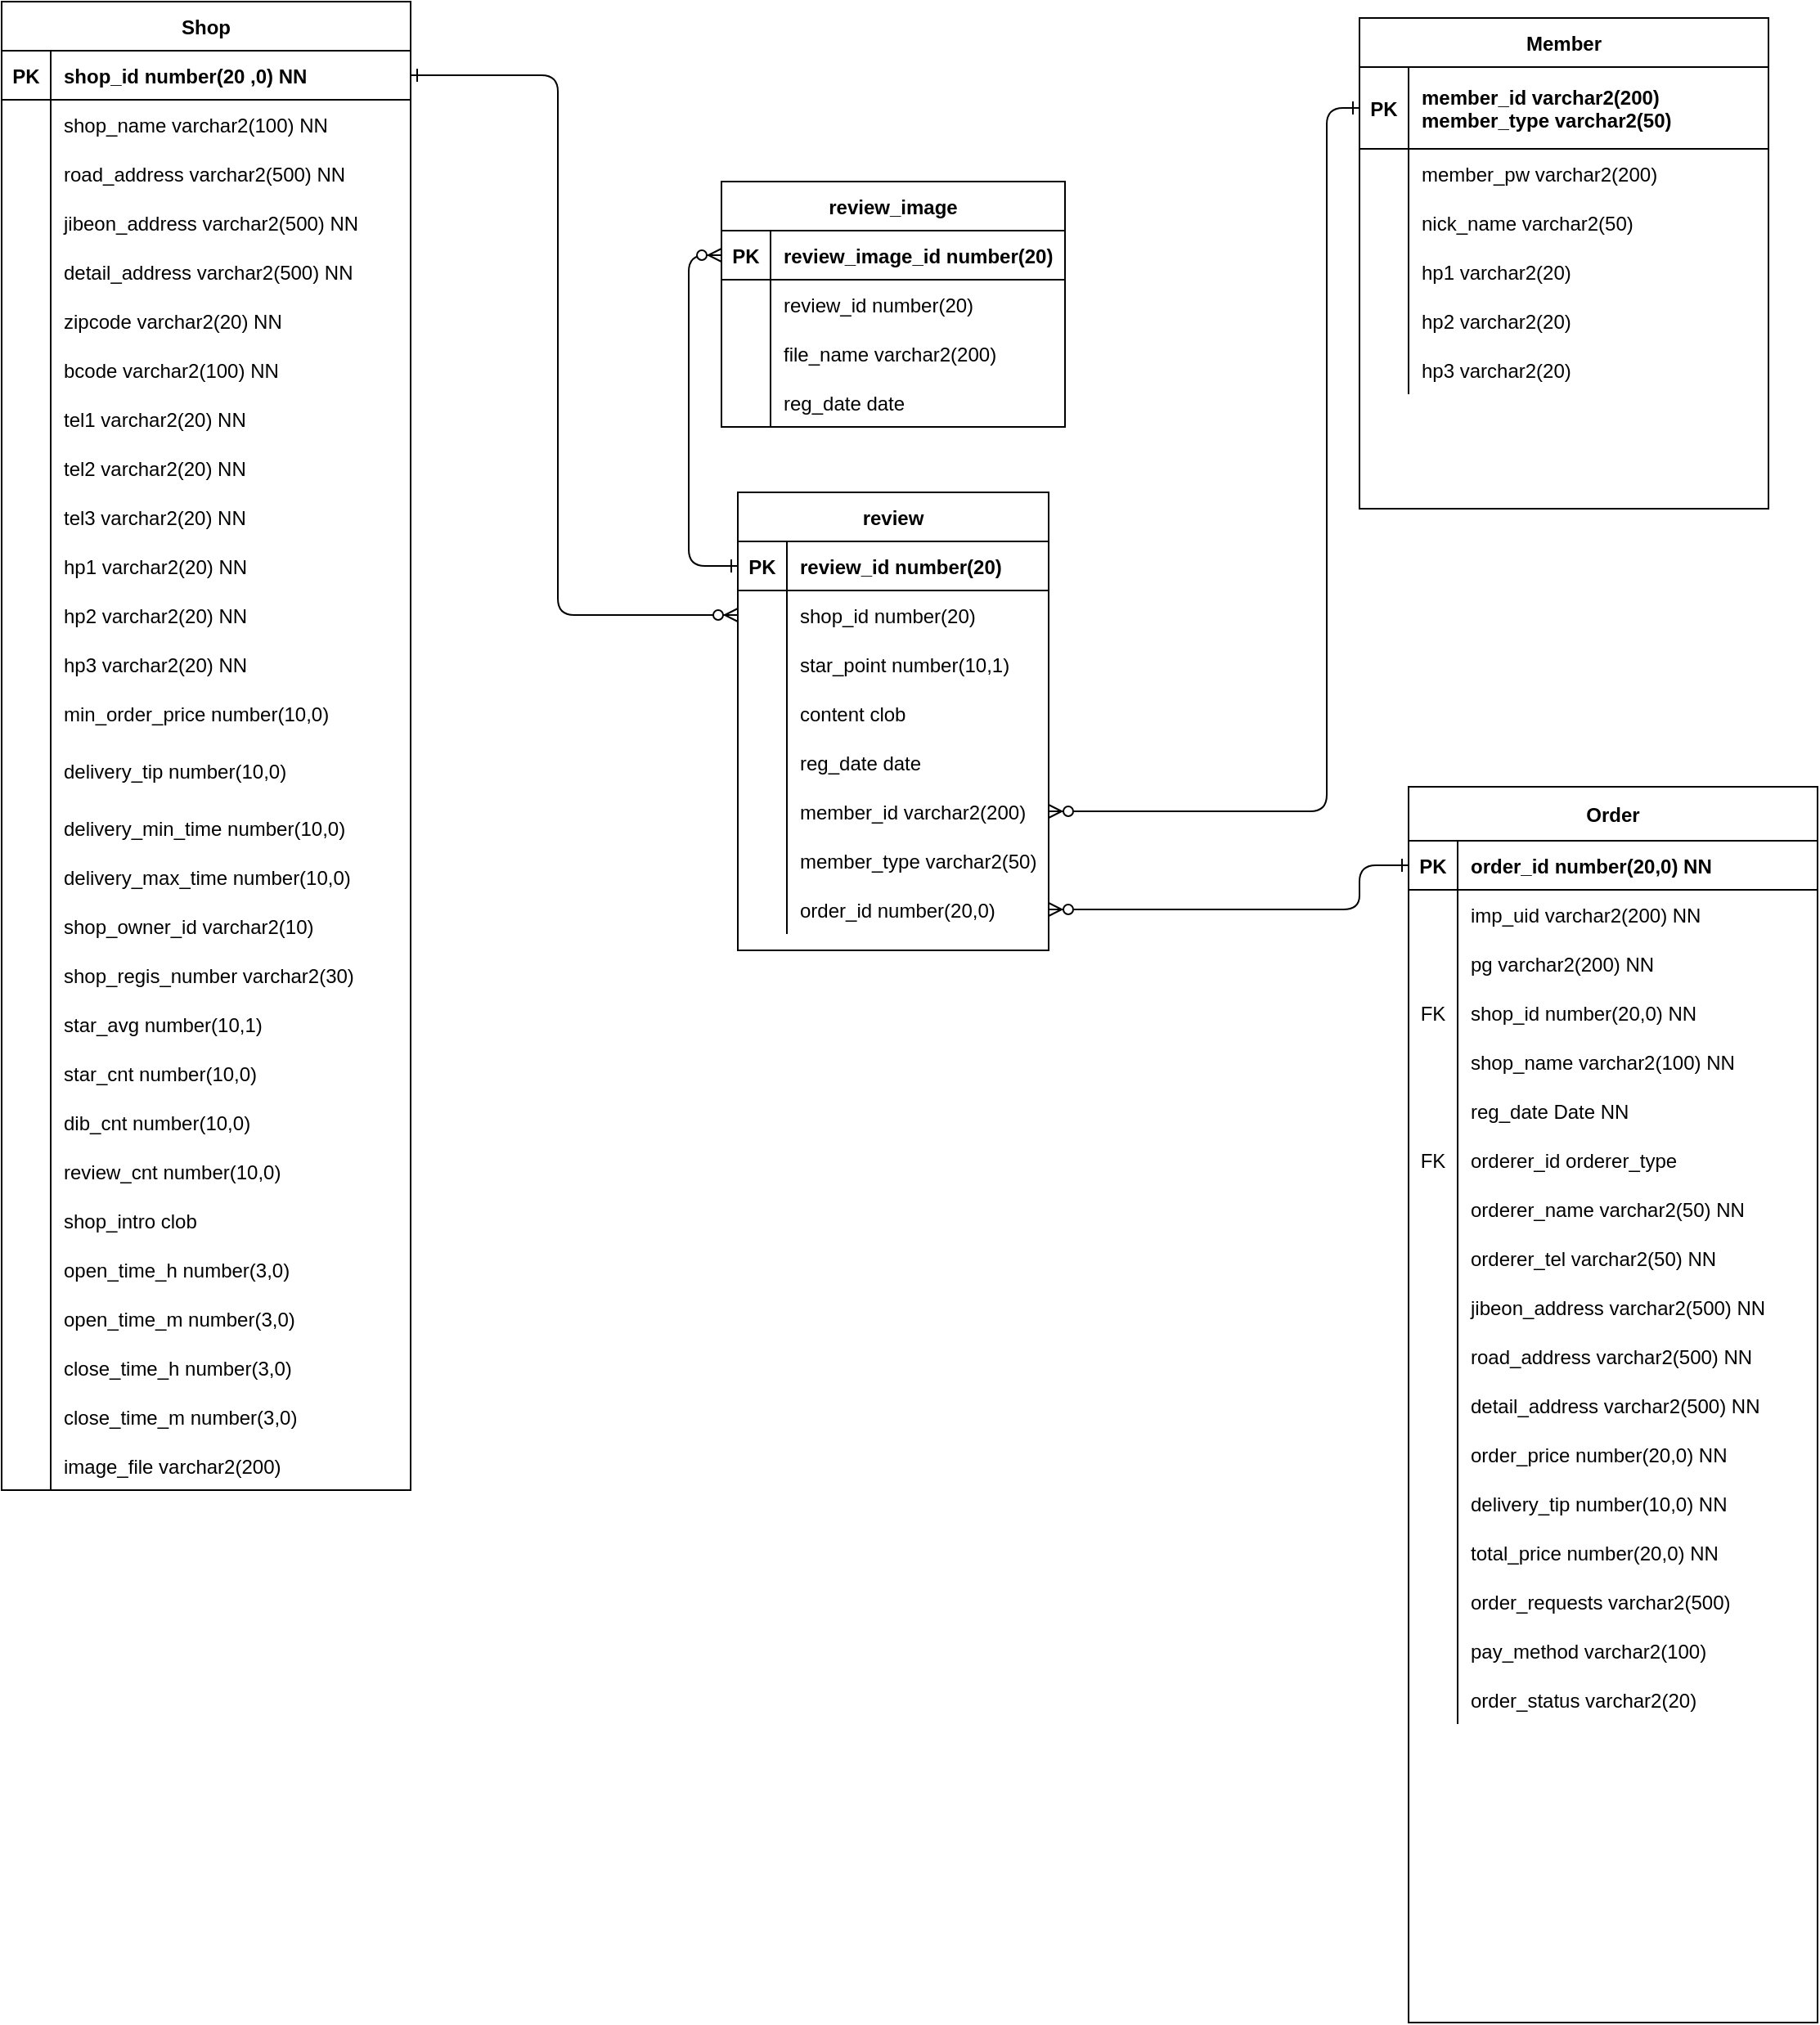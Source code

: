 <mxfile version="14.2.7" type="device"><diagram name="Page-1" id="c4acf3e9-155e-7222-9cf6-157b1a14988f"><mxGraphModel dx="2333" dy="821" grid="1" gridSize="10" guides="1" tooltips="1" connect="1" arrows="1" fold="1" page="1" pageScale="1" pageWidth="850" pageHeight="1100" background="#ffffff" math="0" shadow="0"><root><mxCell id="0"/><mxCell id="1" parent="0"/><mxCell id="r4U__NCTWisNCbW0sd7S-1" value="review" style="shape=table;startSize=30;container=1;collapsible=1;childLayout=tableLayout;fixedRows=1;rowLines=0;fontStyle=1;align=center;resizeLast=1;strokeColor=#000000;" vertex="1" parent="1"><mxGeometry x="80" y="350" width="190" height="280" as="geometry"/></mxCell><mxCell id="r4U__NCTWisNCbW0sd7S-2" value="" style="shape=partialRectangle;collapsible=0;dropTarget=0;pointerEvents=0;fillColor=none;top=0;left=0;bottom=1;right=0;points=[[0,0.5],[1,0.5]];portConstraint=eastwest;" vertex="1" parent="r4U__NCTWisNCbW0sd7S-1"><mxGeometry y="30" width="190" height="30" as="geometry"/></mxCell><mxCell id="r4U__NCTWisNCbW0sd7S-3" value="PK" style="shape=partialRectangle;connectable=0;fillColor=none;top=0;left=0;bottom=0;right=0;fontStyle=1;overflow=hidden;" vertex="1" parent="r4U__NCTWisNCbW0sd7S-2"><mxGeometry width="30" height="30" as="geometry"/></mxCell><mxCell id="r4U__NCTWisNCbW0sd7S-4" value="review_id number(20)" style="shape=partialRectangle;connectable=0;fillColor=none;top=0;left=0;bottom=0;right=0;align=left;spacingLeft=6;fontStyle=1;overflow=hidden;" vertex="1" parent="r4U__NCTWisNCbW0sd7S-2"><mxGeometry x="30" width="160" height="30" as="geometry"/></mxCell><mxCell id="r4U__NCTWisNCbW0sd7S-5" value="" style="shape=partialRectangle;collapsible=0;dropTarget=0;pointerEvents=0;fillColor=none;top=0;left=0;bottom=0;right=0;points=[[0,0.5],[1,0.5]];portConstraint=eastwest;" vertex="1" parent="r4U__NCTWisNCbW0sd7S-1"><mxGeometry y="60" width="190" height="30" as="geometry"/></mxCell><mxCell id="r4U__NCTWisNCbW0sd7S-6" value="" style="shape=partialRectangle;connectable=0;fillColor=none;top=0;left=0;bottom=0;right=0;editable=1;overflow=hidden;" vertex="1" parent="r4U__NCTWisNCbW0sd7S-5"><mxGeometry width="30" height="30" as="geometry"/></mxCell><mxCell id="r4U__NCTWisNCbW0sd7S-7" value="shop_id number(20)" style="shape=partialRectangle;connectable=0;fillColor=none;top=0;left=0;bottom=0;right=0;align=left;spacingLeft=6;overflow=hidden;" vertex="1" parent="r4U__NCTWisNCbW0sd7S-5"><mxGeometry x="30" width="160" height="30" as="geometry"/></mxCell><mxCell id="r4U__NCTWisNCbW0sd7S-8" value="" style="shape=partialRectangle;collapsible=0;dropTarget=0;pointerEvents=0;fillColor=none;top=0;left=0;bottom=0;right=0;points=[[0,0.5],[1,0.5]];portConstraint=eastwest;" vertex="1" parent="r4U__NCTWisNCbW0sd7S-1"><mxGeometry y="90" width="190" height="30" as="geometry"/></mxCell><mxCell id="r4U__NCTWisNCbW0sd7S-9" value="" style="shape=partialRectangle;connectable=0;fillColor=none;top=0;left=0;bottom=0;right=0;editable=1;overflow=hidden;" vertex="1" parent="r4U__NCTWisNCbW0sd7S-8"><mxGeometry width="30" height="30" as="geometry"/></mxCell><mxCell id="r4U__NCTWisNCbW0sd7S-10" value="star_point number(10,1)" style="shape=partialRectangle;connectable=0;fillColor=none;top=0;left=0;bottom=0;right=0;align=left;spacingLeft=6;overflow=hidden;" vertex="1" parent="r4U__NCTWisNCbW0sd7S-8"><mxGeometry x="30" width="160" height="30" as="geometry"/></mxCell><mxCell id="r4U__NCTWisNCbW0sd7S-11" value="" style="shape=partialRectangle;collapsible=0;dropTarget=0;pointerEvents=0;fillColor=none;top=0;left=0;bottom=0;right=0;points=[[0,0.5],[1,0.5]];portConstraint=eastwest;" vertex="1" parent="r4U__NCTWisNCbW0sd7S-1"><mxGeometry y="120" width="190" height="30" as="geometry"/></mxCell><mxCell id="r4U__NCTWisNCbW0sd7S-12" value="" style="shape=partialRectangle;connectable=0;fillColor=none;top=0;left=0;bottom=0;right=0;editable=1;overflow=hidden;" vertex="1" parent="r4U__NCTWisNCbW0sd7S-11"><mxGeometry width="30" height="30" as="geometry"/></mxCell><mxCell id="r4U__NCTWisNCbW0sd7S-13" value="content clob" style="shape=partialRectangle;connectable=0;fillColor=none;top=0;left=0;bottom=0;right=0;align=left;spacingLeft=6;overflow=hidden;" vertex="1" parent="r4U__NCTWisNCbW0sd7S-11"><mxGeometry x="30" width="160" height="30" as="geometry"/></mxCell><mxCell id="r4U__NCTWisNCbW0sd7S-14" value="" style="shape=partialRectangle;collapsible=0;dropTarget=0;pointerEvents=0;fillColor=none;top=0;left=0;bottom=0;right=0;points=[[0,0.5],[1,0.5]];portConstraint=eastwest;" vertex="1" parent="r4U__NCTWisNCbW0sd7S-1"><mxGeometry y="150" width="190" height="30" as="geometry"/></mxCell><mxCell id="r4U__NCTWisNCbW0sd7S-15" value="" style="shape=partialRectangle;connectable=0;fillColor=none;top=0;left=0;bottom=0;right=0;editable=1;overflow=hidden;" vertex="1" parent="r4U__NCTWisNCbW0sd7S-14"><mxGeometry width="30" height="30" as="geometry"/></mxCell><mxCell id="r4U__NCTWisNCbW0sd7S-16" value="reg_date date" style="shape=partialRectangle;connectable=0;fillColor=none;top=0;left=0;bottom=0;right=0;align=left;spacingLeft=6;overflow=hidden;" vertex="1" parent="r4U__NCTWisNCbW0sd7S-14"><mxGeometry x="30" width="160" height="30" as="geometry"/></mxCell><mxCell id="r4U__NCTWisNCbW0sd7S-17" value="" style="shape=partialRectangle;collapsible=0;dropTarget=0;pointerEvents=0;fillColor=none;top=0;left=0;bottom=0;right=0;points=[[0,0.5],[1,0.5]];portConstraint=eastwest;" vertex="1" parent="r4U__NCTWisNCbW0sd7S-1"><mxGeometry y="180" width="190" height="30" as="geometry"/></mxCell><mxCell id="r4U__NCTWisNCbW0sd7S-18" value="" style="shape=partialRectangle;connectable=0;fillColor=none;top=0;left=0;bottom=0;right=0;editable=1;overflow=hidden;" vertex="1" parent="r4U__NCTWisNCbW0sd7S-17"><mxGeometry width="30" height="30" as="geometry"/></mxCell><mxCell id="r4U__NCTWisNCbW0sd7S-19" value="member_id varchar2(200)" style="shape=partialRectangle;connectable=0;fillColor=none;top=0;left=0;bottom=0;right=0;align=left;spacingLeft=6;overflow=hidden;" vertex="1" parent="r4U__NCTWisNCbW0sd7S-17"><mxGeometry x="30" width="160" height="30" as="geometry"/></mxCell><mxCell id="r4U__NCTWisNCbW0sd7S-20" value="" style="shape=partialRectangle;collapsible=0;dropTarget=0;pointerEvents=0;fillColor=none;top=0;left=0;bottom=0;right=0;points=[[0,0.5],[1,0.5]];portConstraint=eastwest;" vertex="1" parent="r4U__NCTWisNCbW0sd7S-1"><mxGeometry y="210" width="190" height="30" as="geometry"/></mxCell><mxCell id="r4U__NCTWisNCbW0sd7S-21" value="" style="shape=partialRectangle;connectable=0;fillColor=none;top=0;left=0;bottom=0;right=0;editable=1;overflow=hidden;" vertex="1" parent="r4U__NCTWisNCbW0sd7S-20"><mxGeometry width="30" height="30" as="geometry"/></mxCell><mxCell id="r4U__NCTWisNCbW0sd7S-22" value="member_type varchar2(50)" style="shape=partialRectangle;connectable=0;fillColor=none;top=0;left=0;bottom=0;right=0;align=left;spacingLeft=6;overflow=hidden;" vertex="1" parent="r4U__NCTWisNCbW0sd7S-20"><mxGeometry x="30" width="160" height="30" as="geometry"/></mxCell><mxCell id="r4U__NCTWisNCbW0sd7S-179" value="" style="shape=partialRectangle;collapsible=0;dropTarget=0;pointerEvents=0;fillColor=none;top=0;left=0;bottom=0;right=0;points=[[0,0.5],[1,0.5]];portConstraint=eastwest;" vertex="1" parent="r4U__NCTWisNCbW0sd7S-1"><mxGeometry y="240" width="190" height="30" as="geometry"/></mxCell><mxCell id="r4U__NCTWisNCbW0sd7S-180" value="" style="shape=partialRectangle;connectable=0;fillColor=none;top=0;left=0;bottom=0;right=0;editable=1;overflow=hidden;" vertex="1" parent="r4U__NCTWisNCbW0sd7S-179"><mxGeometry width="30" height="30" as="geometry"/></mxCell><mxCell id="r4U__NCTWisNCbW0sd7S-181" value="order_id number(20,0)" style="shape=partialRectangle;connectable=0;fillColor=none;top=0;left=0;bottom=0;right=0;align=left;spacingLeft=6;overflow=hidden;" vertex="1" parent="r4U__NCTWisNCbW0sd7S-179"><mxGeometry x="30" width="160" height="30" as="geometry"/></mxCell><mxCell id="r4U__NCTWisNCbW0sd7S-23" value="review_image" style="shape=table;startSize=30;container=1;collapsible=1;childLayout=tableLayout;fixedRows=1;rowLines=0;fontStyle=1;align=center;resizeLast=1;strokeColor=#000000;" vertex="1" parent="1"><mxGeometry x="70" y="160" width="210" height="150" as="geometry"/></mxCell><mxCell id="r4U__NCTWisNCbW0sd7S-24" value="" style="shape=partialRectangle;collapsible=0;dropTarget=0;pointerEvents=0;fillColor=none;top=0;left=0;bottom=1;right=0;points=[[0,0.5],[1,0.5]];portConstraint=eastwest;" vertex="1" parent="r4U__NCTWisNCbW0sd7S-23"><mxGeometry y="30" width="210" height="30" as="geometry"/></mxCell><mxCell id="r4U__NCTWisNCbW0sd7S-25" value="PK" style="shape=partialRectangle;connectable=0;fillColor=none;top=0;left=0;bottom=0;right=0;fontStyle=1;overflow=hidden;" vertex="1" parent="r4U__NCTWisNCbW0sd7S-24"><mxGeometry width="30" height="30" as="geometry"/></mxCell><mxCell id="r4U__NCTWisNCbW0sd7S-26" value="review_image_id number(20)" style="shape=partialRectangle;connectable=0;fillColor=none;top=0;left=0;bottom=0;right=0;align=left;spacingLeft=6;fontStyle=1;overflow=hidden;" vertex="1" parent="r4U__NCTWisNCbW0sd7S-24"><mxGeometry x="30" width="180" height="30" as="geometry"/></mxCell><mxCell id="r4U__NCTWisNCbW0sd7S-27" value="" style="shape=partialRectangle;collapsible=0;dropTarget=0;pointerEvents=0;fillColor=none;top=0;left=0;bottom=0;right=0;points=[[0,0.5],[1,0.5]];portConstraint=eastwest;" vertex="1" parent="r4U__NCTWisNCbW0sd7S-23"><mxGeometry y="60" width="210" height="30" as="geometry"/></mxCell><mxCell id="r4U__NCTWisNCbW0sd7S-28" value="" style="shape=partialRectangle;connectable=0;fillColor=none;top=0;left=0;bottom=0;right=0;editable=1;overflow=hidden;" vertex="1" parent="r4U__NCTWisNCbW0sd7S-27"><mxGeometry width="30" height="30" as="geometry"/></mxCell><mxCell id="r4U__NCTWisNCbW0sd7S-29" value="review_id number(20)" style="shape=partialRectangle;connectable=0;fillColor=none;top=0;left=0;bottom=0;right=0;align=left;spacingLeft=6;overflow=hidden;" vertex="1" parent="r4U__NCTWisNCbW0sd7S-27"><mxGeometry x="30" width="180" height="30" as="geometry"/></mxCell><mxCell id="r4U__NCTWisNCbW0sd7S-30" value="" style="shape=partialRectangle;collapsible=0;dropTarget=0;pointerEvents=0;fillColor=none;top=0;left=0;bottom=0;right=0;points=[[0,0.5],[1,0.5]];portConstraint=eastwest;" vertex="1" parent="r4U__NCTWisNCbW0sd7S-23"><mxGeometry y="90" width="210" height="30" as="geometry"/></mxCell><mxCell id="r4U__NCTWisNCbW0sd7S-31" value="" style="shape=partialRectangle;connectable=0;fillColor=none;top=0;left=0;bottom=0;right=0;editable=1;overflow=hidden;" vertex="1" parent="r4U__NCTWisNCbW0sd7S-30"><mxGeometry width="30" height="30" as="geometry"/></mxCell><mxCell id="r4U__NCTWisNCbW0sd7S-32" value="file_name varchar2(200)" style="shape=partialRectangle;connectable=0;fillColor=none;top=0;left=0;bottom=0;right=0;align=left;spacingLeft=6;overflow=hidden;" vertex="1" parent="r4U__NCTWisNCbW0sd7S-30"><mxGeometry x="30" width="180" height="30" as="geometry"/></mxCell><mxCell id="r4U__NCTWisNCbW0sd7S-33" value="" style="shape=partialRectangle;collapsible=0;dropTarget=0;pointerEvents=0;fillColor=none;top=0;left=0;bottom=0;right=0;points=[[0,0.5],[1,0.5]];portConstraint=eastwest;" vertex="1" parent="r4U__NCTWisNCbW0sd7S-23"><mxGeometry y="120" width="210" height="30" as="geometry"/></mxCell><mxCell id="r4U__NCTWisNCbW0sd7S-34" value="" style="shape=partialRectangle;connectable=0;fillColor=none;top=0;left=0;bottom=0;right=0;editable=1;overflow=hidden;" vertex="1" parent="r4U__NCTWisNCbW0sd7S-33"><mxGeometry width="30" height="30" as="geometry"/></mxCell><mxCell id="r4U__NCTWisNCbW0sd7S-35" value="reg_date date" style="shape=partialRectangle;connectable=0;fillColor=none;top=0;left=0;bottom=0;right=0;align=left;spacingLeft=6;overflow=hidden;" vertex="1" parent="r4U__NCTWisNCbW0sd7S-33"><mxGeometry x="30" width="180" height="30" as="geometry"/></mxCell><mxCell id="r4U__NCTWisNCbW0sd7S-36" value="Shop" style="shape=table;startSize=30;container=1;collapsible=1;childLayout=tableLayout;fixedRows=1;rowLines=0;fontStyle=1;align=center;resizeLast=1;" vertex="1" parent="1"><mxGeometry x="-370" y="50" width="250" height="910" as="geometry"/></mxCell><mxCell id="r4U__NCTWisNCbW0sd7S-37" value="" style="shape=partialRectangle;collapsible=0;dropTarget=0;pointerEvents=0;fillColor=none;points=[[0,0.5],[1,0.5]];portConstraint=eastwest;top=0;left=0;right=0;bottom=1;" vertex="1" parent="r4U__NCTWisNCbW0sd7S-36"><mxGeometry y="30" width="250" height="30" as="geometry"/></mxCell><mxCell id="r4U__NCTWisNCbW0sd7S-38" value="PK" style="shape=partialRectangle;overflow=hidden;connectable=0;fillColor=none;top=0;left=0;bottom=0;right=0;fontStyle=1;" vertex="1" parent="r4U__NCTWisNCbW0sd7S-37"><mxGeometry width="30" height="30" as="geometry"/></mxCell><mxCell id="r4U__NCTWisNCbW0sd7S-39" value="shop_id number(20 ,0) NN" style="shape=partialRectangle;overflow=hidden;connectable=0;fillColor=none;top=0;left=0;bottom=0;right=0;align=left;spacingLeft=6;fontStyle=1;" vertex="1" parent="r4U__NCTWisNCbW0sd7S-37"><mxGeometry x="30" width="220" height="30" as="geometry"/></mxCell><mxCell id="r4U__NCTWisNCbW0sd7S-40" value="" style="shape=partialRectangle;collapsible=0;dropTarget=0;pointerEvents=0;fillColor=none;points=[[0,0.5],[1,0.5]];portConstraint=eastwest;top=0;left=0;right=0;bottom=0;" vertex="1" parent="r4U__NCTWisNCbW0sd7S-36"><mxGeometry y="60" width="250" height="30" as="geometry"/></mxCell><mxCell id="r4U__NCTWisNCbW0sd7S-41" value="" style="shape=partialRectangle;overflow=hidden;connectable=0;fillColor=none;top=0;left=0;bottom=0;right=0;" vertex="1" parent="r4U__NCTWisNCbW0sd7S-40"><mxGeometry width="30" height="30" as="geometry"/></mxCell><mxCell id="r4U__NCTWisNCbW0sd7S-42" value="shop_name varchar2(100) NN" style="shape=partialRectangle;overflow=hidden;connectable=0;fillColor=none;top=0;left=0;bottom=0;right=0;align=left;spacingLeft=6;" vertex="1" parent="r4U__NCTWisNCbW0sd7S-40"><mxGeometry x="30" width="220" height="30" as="geometry"/></mxCell><mxCell id="r4U__NCTWisNCbW0sd7S-43" value="" style="shape=partialRectangle;collapsible=0;dropTarget=0;pointerEvents=0;fillColor=none;points=[[0,0.5],[1,0.5]];portConstraint=eastwest;top=0;left=0;right=0;bottom=0;" vertex="1" parent="r4U__NCTWisNCbW0sd7S-36"><mxGeometry y="90" width="250" height="30" as="geometry"/></mxCell><mxCell id="r4U__NCTWisNCbW0sd7S-44" value="" style="shape=partialRectangle;overflow=hidden;connectable=0;fillColor=none;top=0;left=0;bottom=0;right=0;" vertex="1" parent="r4U__NCTWisNCbW0sd7S-43"><mxGeometry width="30" height="30" as="geometry"/></mxCell><mxCell id="r4U__NCTWisNCbW0sd7S-45" value="road_address varchar2(500) NN" style="shape=partialRectangle;overflow=hidden;connectable=0;fillColor=none;top=0;left=0;bottom=0;right=0;align=left;spacingLeft=6;" vertex="1" parent="r4U__NCTWisNCbW0sd7S-43"><mxGeometry x="30" width="220" height="30" as="geometry"/></mxCell><mxCell id="r4U__NCTWisNCbW0sd7S-46" value="" style="shape=partialRectangle;collapsible=0;dropTarget=0;pointerEvents=0;fillColor=none;points=[[0,0.5],[1,0.5]];portConstraint=eastwest;top=0;left=0;right=0;bottom=0;" vertex="1" parent="r4U__NCTWisNCbW0sd7S-36"><mxGeometry y="120" width="250" height="30" as="geometry"/></mxCell><mxCell id="r4U__NCTWisNCbW0sd7S-47" value="" style="shape=partialRectangle;overflow=hidden;connectable=0;fillColor=none;top=0;left=0;bottom=0;right=0;" vertex="1" parent="r4U__NCTWisNCbW0sd7S-46"><mxGeometry width="30" height="30" as="geometry"/></mxCell><mxCell id="r4U__NCTWisNCbW0sd7S-48" value="jibeon_address varchar2(500) NN" style="shape=partialRectangle;overflow=hidden;connectable=0;fillColor=none;top=0;left=0;bottom=0;right=0;align=left;spacingLeft=6;" vertex="1" parent="r4U__NCTWisNCbW0sd7S-46"><mxGeometry x="30" width="220" height="30" as="geometry"/></mxCell><mxCell id="r4U__NCTWisNCbW0sd7S-49" value="" style="shape=partialRectangle;collapsible=0;dropTarget=0;pointerEvents=0;fillColor=none;points=[[0,0.5],[1,0.5]];portConstraint=eastwest;top=0;left=0;right=0;bottom=0;" vertex="1" parent="r4U__NCTWisNCbW0sd7S-36"><mxGeometry y="150" width="250" height="30" as="geometry"/></mxCell><mxCell id="r4U__NCTWisNCbW0sd7S-50" value="" style="shape=partialRectangle;overflow=hidden;connectable=0;fillColor=none;top=0;left=0;bottom=0;right=0;" vertex="1" parent="r4U__NCTWisNCbW0sd7S-49"><mxGeometry width="30" height="30" as="geometry"/></mxCell><mxCell id="r4U__NCTWisNCbW0sd7S-51" value="detail_address varchar2(500) NN" style="shape=partialRectangle;overflow=hidden;connectable=0;fillColor=none;top=0;left=0;bottom=0;right=0;align=left;spacingLeft=6;" vertex="1" parent="r4U__NCTWisNCbW0sd7S-49"><mxGeometry x="30" width="220" height="30" as="geometry"/></mxCell><mxCell id="r4U__NCTWisNCbW0sd7S-52" value="" style="shape=partialRectangle;collapsible=0;dropTarget=0;pointerEvents=0;fillColor=none;points=[[0,0.5],[1,0.5]];portConstraint=eastwest;top=0;left=0;right=0;bottom=0;" vertex="1" parent="r4U__NCTWisNCbW0sd7S-36"><mxGeometry y="180" width="250" height="30" as="geometry"/></mxCell><mxCell id="r4U__NCTWisNCbW0sd7S-53" value="" style="shape=partialRectangle;overflow=hidden;connectable=0;fillColor=none;top=0;left=0;bottom=0;right=0;" vertex="1" parent="r4U__NCTWisNCbW0sd7S-52"><mxGeometry width="30" height="30" as="geometry"/></mxCell><mxCell id="r4U__NCTWisNCbW0sd7S-54" value="zipcode varchar2(20) NN" style="shape=partialRectangle;overflow=hidden;connectable=0;fillColor=none;top=0;left=0;bottom=0;right=0;align=left;spacingLeft=6;" vertex="1" parent="r4U__NCTWisNCbW0sd7S-52"><mxGeometry x="30" width="220" height="30" as="geometry"/></mxCell><mxCell id="r4U__NCTWisNCbW0sd7S-55" value="" style="shape=partialRectangle;collapsible=0;dropTarget=0;pointerEvents=0;fillColor=none;points=[[0,0.5],[1,0.5]];portConstraint=eastwest;top=0;left=0;right=0;bottom=0;" vertex="1" parent="r4U__NCTWisNCbW0sd7S-36"><mxGeometry y="210" width="250" height="30" as="geometry"/></mxCell><mxCell id="r4U__NCTWisNCbW0sd7S-56" value="" style="shape=partialRectangle;overflow=hidden;connectable=0;fillColor=none;top=0;left=0;bottom=0;right=0;" vertex="1" parent="r4U__NCTWisNCbW0sd7S-55"><mxGeometry width="30" height="30" as="geometry"/></mxCell><mxCell id="r4U__NCTWisNCbW0sd7S-57" value="bcode varchar2(100) NN" style="shape=partialRectangle;overflow=hidden;connectable=0;fillColor=none;top=0;left=0;bottom=0;right=0;align=left;spacingLeft=6;" vertex="1" parent="r4U__NCTWisNCbW0sd7S-55"><mxGeometry x="30" width="220" height="30" as="geometry"/></mxCell><mxCell id="r4U__NCTWisNCbW0sd7S-58" value="" style="shape=partialRectangle;collapsible=0;dropTarget=0;pointerEvents=0;fillColor=none;points=[[0,0.5],[1,0.5]];portConstraint=eastwest;top=0;left=0;right=0;bottom=0;" vertex="1" parent="r4U__NCTWisNCbW0sd7S-36"><mxGeometry y="240" width="250" height="30" as="geometry"/></mxCell><mxCell id="r4U__NCTWisNCbW0sd7S-59" value="" style="shape=partialRectangle;overflow=hidden;connectable=0;fillColor=none;top=0;left=0;bottom=0;right=0;" vertex="1" parent="r4U__NCTWisNCbW0sd7S-58"><mxGeometry width="30" height="30" as="geometry"/></mxCell><mxCell id="r4U__NCTWisNCbW0sd7S-60" value="tel1 varchar2(20) NN" style="shape=partialRectangle;overflow=hidden;connectable=0;fillColor=none;top=0;left=0;bottom=0;right=0;align=left;spacingLeft=6;" vertex="1" parent="r4U__NCTWisNCbW0sd7S-58"><mxGeometry x="30" width="220" height="30" as="geometry"/></mxCell><mxCell id="r4U__NCTWisNCbW0sd7S-61" value="" style="shape=partialRectangle;collapsible=0;dropTarget=0;pointerEvents=0;fillColor=none;points=[[0,0.5],[1,0.5]];portConstraint=eastwest;top=0;left=0;right=0;bottom=0;" vertex="1" parent="r4U__NCTWisNCbW0sd7S-36"><mxGeometry y="270" width="250" height="30" as="geometry"/></mxCell><mxCell id="r4U__NCTWisNCbW0sd7S-62" value="" style="shape=partialRectangle;overflow=hidden;connectable=0;fillColor=none;top=0;left=0;bottom=0;right=0;" vertex="1" parent="r4U__NCTWisNCbW0sd7S-61"><mxGeometry width="30" height="30" as="geometry"/></mxCell><mxCell id="r4U__NCTWisNCbW0sd7S-63" value="tel2 varchar2(20) NN" style="shape=partialRectangle;overflow=hidden;connectable=0;fillColor=none;top=0;left=0;bottom=0;right=0;align=left;spacingLeft=6;" vertex="1" parent="r4U__NCTWisNCbW0sd7S-61"><mxGeometry x="30" width="220" height="30" as="geometry"/></mxCell><mxCell id="r4U__NCTWisNCbW0sd7S-64" value="" style="shape=partialRectangle;collapsible=0;dropTarget=0;pointerEvents=0;fillColor=none;points=[[0,0.5],[1,0.5]];portConstraint=eastwest;top=0;left=0;right=0;bottom=0;" vertex="1" parent="r4U__NCTWisNCbW0sd7S-36"><mxGeometry y="300" width="250" height="30" as="geometry"/></mxCell><mxCell id="r4U__NCTWisNCbW0sd7S-65" value="" style="shape=partialRectangle;overflow=hidden;connectable=0;fillColor=none;top=0;left=0;bottom=0;right=0;" vertex="1" parent="r4U__NCTWisNCbW0sd7S-64"><mxGeometry width="30" height="30" as="geometry"/></mxCell><mxCell id="r4U__NCTWisNCbW0sd7S-66" value="tel3 varchar2(20) NN" style="shape=partialRectangle;overflow=hidden;connectable=0;fillColor=none;top=0;left=0;bottom=0;right=0;align=left;spacingLeft=6;" vertex="1" parent="r4U__NCTWisNCbW0sd7S-64"><mxGeometry x="30" width="220" height="30" as="geometry"/></mxCell><mxCell id="r4U__NCTWisNCbW0sd7S-67" value="" style="shape=partialRectangle;collapsible=0;dropTarget=0;pointerEvents=0;fillColor=none;points=[[0,0.5],[1,0.5]];portConstraint=eastwest;top=0;left=0;right=0;bottom=0;" vertex="1" parent="r4U__NCTWisNCbW0sd7S-36"><mxGeometry y="330" width="250" height="30" as="geometry"/></mxCell><mxCell id="r4U__NCTWisNCbW0sd7S-68" value="" style="shape=partialRectangle;overflow=hidden;connectable=0;fillColor=none;top=0;left=0;bottom=0;right=0;" vertex="1" parent="r4U__NCTWisNCbW0sd7S-67"><mxGeometry width="30" height="30" as="geometry"/></mxCell><mxCell id="r4U__NCTWisNCbW0sd7S-69" value="hp1 varchar2(20) NN" style="shape=partialRectangle;overflow=hidden;connectable=0;fillColor=none;top=0;left=0;bottom=0;right=0;align=left;spacingLeft=6;" vertex="1" parent="r4U__NCTWisNCbW0sd7S-67"><mxGeometry x="30" width="220" height="30" as="geometry"/></mxCell><mxCell id="r4U__NCTWisNCbW0sd7S-70" value="" style="shape=partialRectangle;collapsible=0;dropTarget=0;pointerEvents=0;fillColor=none;points=[[0,0.5],[1,0.5]];portConstraint=eastwest;top=0;left=0;right=0;bottom=0;" vertex="1" parent="r4U__NCTWisNCbW0sd7S-36"><mxGeometry y="360" width="250" height="30" as="geometry"/></mxCell><mxCell id="r4U__NCTWisNCbW0sd7S-71" value="" style="shape=partialRectangle;overflow=hidden;connectable=0;fillColor=none;top=0;left=0;bottom=0;right=0;" vertex="1" parent="r4U__NCTWisNCbW0sd7S-70"><mxGeometry width="30" height="30" as="geometry"/></mxCell><mxCell id="r4U__NCTWisNCbW0sd7S-72" value="hp2 varchar2(20) NN" style="shape=partialRectangle;overflow=hidden;connectable=0;fillColor=none;top=0;left=0;bottom=0;right=0;align=left;spacingLeft=6;" vertex="1" parent="r4U__NCTWisNCbW0sd7S-70"><mxGeometry x="30" width="220" height="30" as="geometry"/></mxCell><mxCell id="r4U__NCTWisNCbW0sd7S-73" value="" style="shape=partialRectangle;collapsible=0;dropTarget=0;pointerEvents=0;fillColor=none;points=[[0,0.5],[1,0.5]];portConstraint=eastwest;top=0;left=0;right=0;bottom=0;" vertex="1" parent="r4U__NCTWisNCbW0sd7S-36"><mxGeometry y="390" width="250" height="30" as="geometry"/></mxCell><mxCell id="r4U__NCTWisNCbW0sd7S-74" value="" style="shape=partialRectangle;overflow=hidden;connectable=0;fillColor=none;top=0;left=0;bottom=0;right=0;" vertex="1" parent="r4U__NCTWisNCbW0sd7S-73"><mxGeometry width="30" height="30" as="geometry"/></mxCell><mxCell id="r4U__NCTWisNCbW0sd7S-75" value="hp3 varchar2(20) NN" style="shape=partialRectangle;overflow=hidden;connectable=0;fillColor=none;top=0;left=0;bottom=0;right=0;align=left;spacingLeft=6;" vertex="1" parent="r4U__NCTWisNCbW0sd7S-73"><mxGeometry x="30" width="220" height="30" as="geometry"/></mxCell><mxCell id="r4U__NCTWisNCbW0sd7S-76" value="" style="shape=partialRectangle;collapsible=0;dropTarget=0;pointerEvents=0;fillColor=none;points=[[0,0.5],[1,0.5]];portConstraint=eastwest;top=0;left=0;right=0;bottom=0;" vertex="1" parent="r4U__NCTWisNCbW0sd7S-36"><mxGeometry y="420" width="250" height="30" as="geometry"/></mxCell><mxCell id="r4U__NCTWisNCbW0sd7S-77" value="" style="shape=partialRectangle;overflow=hidden;connectable=0;fillColor=none;top=0;left=0;bottom=0;right=0;" vertex="1" parent="r4U__NCTWisNCbW0sd7S-76"><mxGeometry width="30" height="30" as="geometry"/></mxCell><mxCell id="r4U__NCTWisNCbW0sd7S-78" value="min_order_price number(10,0) " style="shape=partialRectangle;overflow=hidden;connectable=0;fillColor=none;top=0;left=0;bottom=0;right=0;align=left;spacingLeft=6;" vertex="1" parent="r4U__NCTWisNCbW0sd7S-76"><mxGeometry x="30" width="220" height="30" as="geometry"/></mxCell><mxCell id="r4U__NCTWisNCbW0sd7S-79" value="" style="shape=partialRectangle;collapsible=0;dropTarget=0;pointerEvents=0;fillColor=none;points=[[0,0.5],[1,0.5]];portConstraint=eastwest;top=0;left=0;right=0;bottom=0;" vertex="1" parent="r4U__NCTWisNCbW0sd7S-36"><mxGeometry y="450" width="250" height="40" as="geometry"/></mxCell><mxCell id="r4U__NCTWisNCbW0sd7S-80" value="" style="shape=partialRectangle;overflow=hidden;connectable=0;fillColor=none;top=0;left=0;bottom=0;right=0;" vertex="1" parent="r4U__NCTWisNCbW0sd7S-79"><mxGeometry width="30" height="40" as="geometry"/></mxCell><mxCell id="r4U__NCTWisNCbW0sd7S-81" value="delivery_tip number(10,0) " style="shape=partialRectangle;overflow=hidden;connectable=0;fillColor=none;top=0;left=0;bottom=0;right=0;align=left;spacingLeft=6;" vertex="1" parent="r4U__NCTWisNCbW0sd7S-79"><mxGeometry x="30" width="220" height="40" as="geometry"/></mxCell><mxCell id="r4U__NCTWisNCbW0sd7S-82" value="" style="shape=partialRectangle;collapsible=0;dropTarget=0;pointerEvents=0;fillColor=none;points=[[0,0.5],[1,0.5]];portConstraint=eastwest;top=0;left=0;right=0;bottom=0;" vertex="1" parent="r4U__NCTWisNCbW0sd7S-36"><mxGeometry y="490" width="250" height="30" as="geometry"/></mxCell><mxCell id="r4U__NCTWisNCbW0sd7S-83" value="" style="shape=partialRectangle;overflow=hidden;connectable=0;fillColor=none;top=0;left=0;bottom=0;right=0;" vertex="1" parent="r4U__NCTWisNCbW0sd7S-82"><mxGeometry width="30" height="30" as="geometry"/></mxCell><mxCell id="r4U__NCTWisNCbW0sd7S-84" value="delivery_min_time number(10,0) " style="shape=partialRectangle;overflow=hidden;connectable=0;fillColor=none;top=0;left=0;bottom=0;right=0;align=left;spacingLeft=6;" vertex="1" parent="r4U__NCTWisNCbW0sd7S-82"><mxGeometry x="30" width="220" height="30" as="geometry"/></mxCell><mxCell id="r4U__NCTWisNCbW0sd7S-85" value="" style="shape=partialRectangle;collapsible=0;dropTarget=0;pointerEvents=0;fillColor=none;points=[[0,0.5],[1,0.5]];portConstraint=eastwest;top=0;left=0;right=0;bottom=0;" vertex="1" parent="r4U__NCTWisNCbW0sd7S-36"><mxGeometry y="520" width="250" height="30" as="geometry"/></mxCell><mxCell id="r4U__NCTWisNCbW0sd7S-86" value="" style="shape=partialRectangle;overflow=hidden;connectable=0;fillColor=none;top=0;left=0;bottom=0;right=0;" vertex="1" parent="r4U__NCTWisNCbW0sd7S-85"><mxGeometry width="30" height="30" as="geometry"/></mxCell><mxCell id="r4U__NCTWisNCbW0sd7S-87" value="delivery_max_time number(10,0) " style="shape=partialRectangle;overflow=hidden;connectable=0;fillColor=none;top=0;left=0;bottom=0;right=0;align=left;spacingLeft=6;" vertex="1" parent="r4U__NCTWisNCbW0sd7S-85"><mxGeometry x="30" width="220" height="30" as="geometry"/></mxCell><mxCell id="r4U__NCTWisNCbW0sd7S-88" value="" style="shape=partialRectangle;collapsible=0;dropTarget=0;pointerEvents=0;fillColor=none;points=[[0,0.5],[1,0.5]];portConstraint=eastwest;top=0;left=0;right=0;bottom=0;" vertex="1" parent="r4U__NCTWisNCbW0sd7S-36"><mxGeometry y="550" width="250" height="30" as="geometry"/></mxCell><mxCell id="r4U__NCTWisNCbW0sd7S-89" value="" style="shape=partialRectangle;overflow=hidden;connectable=0;fillColor=none;top=0;left=0;bottom=0;right=0;" vertex="1" parent="r4U__NCTWisNCbW0sd7S-88"><mxGeometry width="30" height="30" as="geometry"/></mxCell><mxCell id="r4U__NCTWisNCbW0sd7S-90" value="shop_owner_id varchar2(10) " style="shape=partialRectangle;overflow=hidden;connectable=0;fillColor=none;top=0;left=0;bottom=0;right=0;align=left;spacingLeft=6;" vertex="1" parent="r4U__NCTWisNCbW0sd7S-88"><mxGeometry x="30" width="220" height="30" as="geometry"/></mxCell><mxCell id="r4U__NCTWisNCbW0sd7S-91" value="" style="shape=partialRectangle;collapsible=0;dropTarget=0;pointerEvents=0;fillColor=none;points=[[0,0.5],[1,0.5]];portConstraint=eastwest;top=0;left=0;right=0;bottom=0;" vertex="1" parent="r4U__NCTWisNCbW0sd7S-36"><mxGeometry y="580" width="250" height="30" as="geometry"/></mxCell><mxCell id="r4U__NCTWisNCbW0sd7S-92" value="" style="shape=partialRectangle;overflow=hidden;connectable=0;fillColor=none;top=0;left=0;bottom=0;right=0;" vertex="1" parent="r4U__NCTWisNCbW0sd7S-91"><mxGeometry width="30" height="30" as="geometry"/></mxCell><mxCell id="r4U__NCTWisNCbW0sd7S-93" value="shop_regis_number varchar2(30) " style="shape=partialRectangle;overflow=hidden;connectable=0;fillColor=none;top=0;left=0;bottom=0;right=0;align=left;spacingLeft=6;" vertex="1" parent="r4U__NCTWisNCbW0sd7S-91"><mxGeometry x="30" width="220" height="30" as="geometry"/></mxCell><mxCell id="r4U__NCTWisNCbW0sd7S-94" value="" style="shape=partialRectangle;collapsible=0;dropTarget=0;pointerEvents=0;fillColor=none;points=[[0,0.5],[1,0.5]];portConstraint=eastwest;top=0;left=0;right=0;bottom=0;" vertex="1" parent="r4U__NCTWisNCbW0sd7S-36"><mxGeometry y="610" width="250" height="30" as="geometry"/></mxCell><mxCell id="r4U__NCTWisNCbW0sd7S-95" value="" style="shape=partialRectangle;overflow=hidden;connectable=0;fillColor=none;top=0;left=0;bottom=0;right=0;" vertex="1" parent="r4U__NCTWisNCbW0sd7S-94"><mxGeometry width="30" height="30" as="geometry"/></mxCell><mxCell id="r4U__NCTWisNCbW0sd7S-96" value="star_avg number(10,1) " style="shape=partialRectangle;overflow=hidden;connectable=0;fillColor=none;top=0;left=0;bottom=0;right=0;align=left;spacingLeft=6;" vertex="1" parent="r4U__NCTWisNCbW0sd7S-94"><mxGeometry x="30" width="220" height="30" as="geometry"/></mxCell><mxCell id="r4U__NCTWisNCbW0sd7S-97" value="" style="shape=partialRectangle;collapsible=0;dropTarget=0;pointerEvents=0;fillColor=none;points=[[0,0.5],[1,0.5]];portConstraint=eastwest;top=0;left=0;right=0;bottom=0;" vertex="1" parent="r4U__NCTWisNCbW0sd7S-36"><mxGeometry y="640" width="250" height="30" as="geometry"/></mxCell><mxCell id="r4U__NCTWisNCbW0sd7S-98" value="" style="shape=partialRectangle;overflow=hidden;connectable=0;fillColor=none;top=0;left=0;bottom=0;right=0;" vertex="1" parent="r4U__NCTWisNCbW0sd7S-97"><mxGeometry width="30" height="30" as="geometry"/></mxCell><mxCell id="r4U__NCTWisNCbW0sd7S-99" value="star_cnt number(10,0)" style="shape=partialRectangle;overflow=hidden;connectable=0;fillColor=none;top=0;left=0;bottom=0;right=0;align=left;spacingLeft=6;" vertex="1" parent="r4U__NCTWisNCbW0sd7S-97"><mxGeometry x="30" width="220" height="30" as="geometry"/></mxCell><mxCell id="r4U__NCTWisNCbW0sd7S-100" value="" style="shape=partialRectangle;collapsible=0;dropTarget=0;pointerEvents=0;fillColor=none;points=[[0,0.5],[1,0.5]];portConstraint=eastwest;top=0;left=0;right=0;bottom=0;" vertex="1" parent="r4U__NCTWisNCbW0sd7S-36"><mxGeometry y="670" width="250" height="30" as="geometry"/></mxCell><mxCell id="r4U__NCTWisNCbW0sd7S-101" value="" style="shape=partialRectangle;overflow=hidden;connectable=0;fillColor=none;top=0;left=0;bottom=0;right=0;" vertex="1" parent="r4U__NCTWisNCbW0sd7S-100"><mxGeometry width="30" height="30" as="geometry"/></mxCell><mxCell id="r4U__NCTWisNCbW0sd7S-102" value="dib_cnt number(10,0)" style="shape=partialRectangle;overflow=hidden;connectable=0;fillColor=none;top=0;left=0;bottom=0;right=0;align=left;spacingLeft=6;" vertex="1" parent="r4U__NCTWisNCbW0sd7S-100"><mxGeometry x="30" width="220" height="30" as="geometry"/></mxCell><mxCell id="r4U__NCTWisNCbW0sd7S-103" value="" style="shape=partialRectangle;collapsible=0;dropTarget=0;pointerEvents=0;fillColor=none;points=[[0,0.5],[1,0.5]];portConstraint=eastwest;top=0;left=0;right=0;bottom=0;" vertex="1" parent="r4U__NCTWisNCbW0sd7S-36"><mxGeometry y="700" width="250" height="30" as="geometry"/></mxCell><mxCell id="r4U__NCTWisNCbW0sd7S-104" value="" style="shape=partialRectangle;overflow=hidden;connectable=0;fillColor=none;top=0;left=0;bottom=0;right=0;" vertex="1" parent="r4U__NCTWisNCbW0sd7S-103"><mxGeometry width="30" height="30" as="geometry"/></mxCell><mxCell id="r4U__NCTWisNCbW0sd7S-105" value="review_cnt number(10,0)" style="shape=partialRectangle;overflow=hidden;connectable=0;fillColor=none;top=0;left=0;bottom=0;right=0;align=left;spacingLeft=6;" vertex="1" parent="r4U__NCTWisNCbW0sd7S-103"><mxGeometry x="30" width="220" height="30" as="geometry"/></mxCell><mxCell id="r4U__NCTWisNCbW0sd7S-106" value="" style="shape=partialRectangle;collapsible=0;dropTarget=0;pointerEvents=0;fillColor=none;points=[[0,0.5],[1,0.5]];portConstraint=eastwest;top=0;left=0;right=0;bottom=0;" vertex="1" parent="r4U__NCTWisNCbW0sd7S-36"><mxGeometry y="730" width="250" height="30" as="geometry"/></mxCell><mxCell id="r4U__NCTWisNCbW0sd7S-107" value="" style="shape=partialRectangle;overflow=hidden;connectable=0;fillColor=none;top=0;left=0;bottom=0;right=0;" vertex="1" parent="r4U__NCTWisNCbW0sd7S-106"><mxGeometry width="30" height="30" as="geometry"/></mxCell><mxCell id="r4U__NCTWisNCbW0sd7S-108" value="shop_intro clob" style="shape=partialRectangle;overflow=hidden;connectable=0;fillColor=none;top=0;left=0;bottom=0;right=0;align=left;spacingLeft=6;" vertex="1" parent="r4U__NCTWisNCbW0sd7S-106"><mxGeometry x="30" width="220" height="30" as="geometry"/></mxCell><mxCell id="r4U__NCTWisNCbW0sd7S-109" value="" style="shape=partialRectangle;collapsible=0;dropTarget=0;pointerEvents=0;fillColor=none;points=[[0,0.5],[1,0.5]];portConstraint=eastwest;top=0;left=0;right=0;bottom=0;" vertex="1" parent="r4U__NCTWisNCbW0sd7S-36"><mxGeometry y="760" width="250" height="30" as="geometry"/></mxCell><mxCell id="r4U__NCTWisNCbW0sd7S-110" value="" style="shape=partialRectangle;overflow=hidden;connectable=0;fillColor=none;top=0;left=0;bottom=0;right=0;" vertex="1" parent="r4U__NCTWisNCbW0sd7S-109"><mxGeometry width="30" height="30" as="geometry"/></mxCell><mxCell id="r4U__NCTWisNCbW0sd7S-111" value="open_time_h number(3,0)" style="shape=partialRectangle;overflow=hidden;connectable=0;fillColor=none;top=0;left=0;bottom=0;right=0;align=left;spacingLeft=6;" vertex="1" parent="r4U__NCTWisNCbW0sd7S-109"><mxGeometry x="30" width="220" height="30" as="geometry"/></mxCell><mxCell id="r4U__NCTWisNCbW0sd7S-112" value="" style="shape=partialRectangle;collapsible=0;dropTarget=0;pointerEvents=0;fillColor=none;points=[[0,0.5],[1,0.5]];portConstraint=eastwest;top=0;left=0;right=0;bottom=0;" vertex="1" parent="r4U__NCTWisNCbW0sd7S-36"><mxGeometry y="790" width="250" height="30" as="geometry"/></mxCell><mxCell id="r4U__NCTWisNCbW0sd7S-113" value="" style="shape=partialRectangle;overflow=hidden;connectable=0;fillColor=none;top=0;left=0;bottom=0;right=0;" vertex="1" parent="r4U__NCTWisNCbW0sd7S-112"><mxGeometry width="30" height="30" as="geometry"/></mxCell><mxCell id="r4U__NCTWisNCbW0sd7S-114" value="open_time_m number(3,0)" style="shape=partialRectangle;overflow=hidden;connectable=0;fillColor=none;top=0;left=0;bottom=0;right=0;align=left;spacingLeft=6;" vertex="1" parent="r4U__NCTWisNCbW0sd7S-112"><mxGeometry x="30" width="220" height="30" as="geometry"/></mxCell><mxCell id="r4U__NCTWisNCbW0sd7S-115" value="" style="shape=partialRectangle;collapsible=0;dropTarget=0;pointerEvents=0;fillColor=none;points=[[0,0.5],[1,0.5]];portConstraint=eastwest;top=0;left=0;right=0;bottom=0;" vertex="1" parent="r4U__NCTWisNCbW0sd7S-36"><mxGeometry y="820" width="250" height="30" as="geometry"/></mxCell><mxCell id="r4U__NCTWisNCbW0sd7S-116" value="" style="shape=partialRectangle;overflow=hidden;connectable=0;fillColor=none;top=0;left=0;bottom=0;right=0;" vertex="1" parent="r4U__NCTWisNCbW0sd7S-115"><mxGeometry width="30" height="30" as="geometry"/></mxCell><mxCell id="r4U__NCTWisNCbW0sd7S-117" value="close_time_h number(3,0)" style="shape=partialRectangle;overflow=hidden;connectable=0;fillColor=none;top=0;left=0;bottom=0;right=0;align=left;spacingLeft=6;" vertex="1" parent="r4U__NCTWisNCbW0sd7S-115"><mxGeometry x="30" width="220" height="30" as="geometry"/></mxCell><mxCell id="r4U__NCTWisNCbW0sd7S-118" value="" style="shape=partialRectangle;collapsible=0;dropTarget=0;pointerEvents=0;fillColor=none;points=[[0,0.5],[1,0.5]];portConstraint=eastwest;top=0;left=0;right=0;bottom=0;" vertex="1" parent="r4U__NCTWisNCbW0sd7S-36"><mxGeometry y="850" width="250" height="30" as="geometry"/></mxCell><mxCell id="r4U__NCTWisNCbW0sd7S-119" value="" style="shape=partialRectangle;overflow=hidden;connectable=0;fillColor=none;top=0;left=0;bottom=0;right=0;" vertex="1" parent="r4U__NCTWisNCbW0sd7S-118"><mxGeometry width="30" height="30" as="geometry"/></mxCell><mxCell id="r4U__NCTWisNCbW0sd7S-120" value="close_time_m number(3,0)" style="shape=partialRectangle;overflow=hidden;connectable=0;fillColor=none;top=0;left=0;bottom=0;right=0;align=left;spacingLeft=6;" vertex="1" parent="r4U__NCTWisNCbW0sd7S-118"><mxGeometry x="30" width="220" height="30" as="geometry"/></mxCell><mxCell id="r4U__NCTWisNCbW0sd7S-121" value="" style="shape=partialRectangle;collapsible=0;dropTarget=0;pointerEvents=0;fillColor=none;points=[[0,0.5],[1,0.5]];portConstraint=eastwest;top=0;left=0;right=0;bottom=0;" vertex="1" parent="r4U__NCTWisNCbW0sd7S-36"><mxGeometry y="880" width="250" height="30" as="geometry"/></mxCell><mxCell id="r4U__NCTWisNCbW0sd7S-122" value="" style="shape=partialRectangle;overflow=hidden;connectable=0;fillColor=none;top=0;left=0;bottom=0;right=0;" vertex="1" parent="r4U__NCTWisNCbW0sd7S-121"><mxGeometry width="30" height="30" as="geometry"/></mxCell><mxCell id="r4U__NCTWisNCbW0sd7S-123" value="image_file varchar2(200)" style="shape=partialRectangle;overflow=hidden;connectable=0;fillColor=none;top=0;left=0;bottom=0;right=0;align=left;spacingLeft=6;" vertex="1" parent="r4U__NCTWisNCbW0sd7S-121"><mxGeometry x="30" width="220" height="30" as="geometry"/></mxCell><mxCell id="r4U__NCTWisNCbW0sd7S-124" value="Member" style="shape=table;startSize=30;container=1;collapsible=1;childLayout=tableLayout;fixedRows=1;rowLines=0;fontStyle=1;align=center;resizeLast=1;" vertex="1" parent="1"><mxGeometry x="460" y="60" width="250" height="300" as="geometry"><mxRectangle x="450" y="280" width="90" height="30" as="alternateBounds"/></mxGeometry></mxCell><mxCell id="r4U__NCTWisNCbW0sd7S-125" value="" style="shape=partialRectangle;collapsible=0;dropTarget=0;pointerEvents=0;fillColor=none;points=[[0,0.5],[1,0.5]];portConstraint=eastwest;top=0;left=0;right=0;bottom=1;" vertex="1" parent="r4U__NCTWisNCbW0sd7S-124"><mxGeometry y="30" width="250" height="50" as="geometry"/></mxCell><mxCell id="r4U__NCTWisNCbW0sd7S-126" value="PK" style="shape=partialRectangle;overflow=hidden;connectable=0;fillColor=none;top=0;left=0;bottom=0;right=0;fontStyle=1;" vertex="1" parent="r4U__NCTWisNCbW0sd7S-125"><mxGeometry width="30" height="50" as="geometry"/></mxCell><mxCell id="r4U__NCTWisNCbW0sd7S-127" value="member_id varchar2(200)&#10;member_type varchar2(50)" style="shape=partialRectangle;overflow=hidden;connectable=0;fillColor=none;top=0;left=0;bottom=0;right=0;align=left;spacingLeft=6;fontStyle=1;" vertex="1" parent="r4U__NCTWisNCbW0sd7S-125"><mxGeometry x="30" width="220" height="50" as="geometry"/></mxCell><mxCell id="r4U__NCTWisNCbW0sd7S-128" value="" style="shape=partialRectangle;collapsible=0;dropTarget=0;pointerEvents=0;fillColor=none;points=[[0,0.5],[1,0.5]];portConstraint=eastwest;top=0;left=0;right=0;bottom=0;" vertex="1" parent="r4U__NCTWisNCbW0sd7S-124"><mxGeometry y="80" width="250" height="30" as="geometry"/></mxCell><mxCell id="r4U__NCTWisNCbW0sd7S-129" value="" style="shape=partialRectangle;overflow=hidden;connectable=0;fillColor=none;top=0;left=0;bottom=0;right=0;" vertex="1" parent="r4U__NCTWisNCbW0sd7S-128"><mxGeometry width="30" height="30" as="geometry"/></mxCell><mxCell id="r4U__NCTWisNCbW0sd7S-130" value="member_pw varchar2(200)" style="shape=partialRectangle;overflow=hidden;connectable=0;fillColor=none;top=0;left=0;bottom=0;right=0;align=left;spacingLeft=6;" vertex="1" parent="r4U__NCTWisNCbW0sd7S-128"><mxGeometry x="30" width="220" height="30" as="geometry"/></mxCell><mxCell id="r4U__NCTWisNCbW0sd7S-131" value="" style="shape=partialRectangle;collapsible=0;dropTarget=0;pointerEvents=0;fillColor=none;points=[[0,0.5],[1,0.5]];portConstraint=eastwest;top=0;left=0;right=0;bottom=0;" vertex="1" parent="r4U__NCTWisNCbW0sd7S-124"><mxGeometry y="110" width="250" height="30" as="geometry"/></mxCell><mxCell id="r4U__NCTWisNCbW0sd7S-132" value="" style="shape=partialRectangle;overflow=hidden;connectable=0;fillColor=none;top=0;left=0;bottom=0;right=0;" vertex="1" parent="r4U__NCTWisNCbW0sd7S-131"><mxGeometry width="30" height="30" as="geometry"/></mxCell><mxCell id="r4U__NCTWisNCbW0sd7S-133" value="nick_name varchar2(50)" style="shape=partialRectangle;overflow=hidden;connectable=0;fillColor=none;top=0;left=0;bottom=0;right=0;align=left;spacingLeft=6;" vertex="1" parent="r4U__NCTWisNCbW0sd7S-131"><mxGeometry x="30" width="220" height="30" as="geometry"/></mxCell><mxCell id="r4U__NCTWisNCbW0sd7S-134" value="" style="shape=partialRectangle;collapsible=0;dropTarget=0;pointerEvents=0;fillColor=none;points=[[0,0.5],[1,0.5]];portConstraint=eastwest;top=0;left=0;right=0;bottom=0;" vertex="1" parent="r4U__NCTWisNCbW0sd7S-124"><mxGeometry y="140" width="250" height="30" as="geometry"/></mxCell><mxCell id="r4U__NCTWisNCbW0sd7S-135" value="" style="shape=partialRectangle;overflow=hidden;connectable=0;fillColor=none;top=0;left=0;bottom=0;right=0;" vertex="1" parent="r4U__NCTWisNCbW0sd7S-134"><mxGeometry width="30" height="30" as="geometry"/></mxCell><mxCell id="r4U__NCTWisNCbW0sd7S-136" value="hp1 varchar2(20)" style="shape=partialRectangle;overflow=hidden;connectable=0;fillColor=none;top=0;left=0;bottom=0;right=0;align=left;spacingLeft=6;" vertex="1" parent="r4U__NCTWisNCbW0sd7S-134"><mxGeometry x="30" width="220" height="30" as="geometry"/></mxCell><mxCell id="r4U__NCTWisNCbW0sd7S-137" value="" style="shape=partialRectangle;collapsible=0;dropTarget=0;pointerEvents=0;fillColor=none;points=[[0,0.5],[1,0.5]];portConstraint=eastwest;top=0;left=0;right=0;bottom=0;" vertex="1" parent="r4U__NCTWisNCbW0sd7S-124"><mxGeometry y="170" width="250" height="30" as="geometry"/></mxCell><mxCell id="r4U__NCTWisNCbW0sd7S-138" value="" style="shape=partialRectangle;overflow=hidden;connectable=0;fillColor=none;top=0;left=0;bottom=0;right=0;" vertex="1" parent="r4U__NCTWisNCbW0sd7S-137"><mxGeometry width="30" height="30" as="geometry"/></mxCell><mxCell id="r4U__NCTWisNCbW0sd7S-139" value="hp2 varchar2(20)" style="shape=partialRectangle;overflow=hidden;connectable=0;fillColor=none;top=0;left=0;bottom=0;right=0;align=left;spacingLeft=6;" vertex="1" parent="r4U__NCTWisNCbW0sd7S-137"><mxGeometry x="30" width="220" height="30" as="geometry"/></mxCell><mxCell id="r4U__NCTWisNCbW0sd7S-140" value="" style="shape=partialRectangle;collapsible=0;dropTarget=0;pointerEvents=0;fillColor=none;points=[[0,0.5],[1,0.5]];portConstraint=eastwest;top=0;left=0;right=0;bottom=0;" vertex="1" parent="r4U__NCTWisNCbW0sd7S-124"><mxGeometry y="200" width="250" height="30" as="geometry"/></mxCell><mxCell id="r4U__NCTWisNCbW0sd7S-141" value="" style="shape=partialRectangle;overflow=hidden;connectable=0;fillColor=none;top=0;left=0;bottom=0;right=0;" vertex="1" parent="r4U__NCTWisNCbW0sd7S-140"><mxGeometry width="30" height="30" as="geometry"/></mxCell><mxCell id="r4U__NCTWisNCbW0sd7S-142" value="hp3 varchar2(20)" style="shape=partialRectangle;overflow=hidden;connectable=0;fillColor=none;top=0;left=0;bottom=0;right=0;align=left;spacingLeft=6;" vertex="1" parent="r4U__NCTWisNCbW0sd7S-140"><mxGeometry x="30" width="220" height="30" as="geometry"/></mxCell><mxCell id="r4U__NCTWisNCbW0sd7S-177" value="" style="edgeStyle=orthogonalEdgeStyle;endArrow=ERzeroToMany;startArrow=ERone;endFill=1;startFill=0;exitX=1;exitY=0.5;exitDx=0;exitDy=0;entryX=0;entryY=0.5;entryDx=0;entryDy=0;" edge="1" parent="1" source="r4U__NCTWisNCbW0sd7S-37" target="r4U__NCTWisNCbW0sd7S-5"><mxGeometry width="100" height="100" relative="1" as="geometry"><mxPoint x="-90" y="80" as="sourcePoint"/><mxPoint x="10" y="700" as="targetPoint"/><Array as="points"><mxPoint x="-30" y="95"/><mxPoint x="-30" y="425"/></Array></mxGeometry></mxCell><mxCell id="r4U__NCTWisNCbW0sd7S-178" value="" style="edgeStyle=orthogonalEdgeStyle;endArrow=ERzeroToMany;startArrow=ERone;endFill=1;startFill=0;exitX=0;exitY=0.5;exitDx=0;exitDy=0;entryX=1;entryY=0.5;entryDx=0;entryDy=0;" edge="1" parent="1" source="r4U__NCTWisNCbW0sd7S-125" target="r4U__NCTWisNCbW0sd7S-17"><mxGeometry width="100" height="100" relative="1" as="geometry"><mxPoint x="350" y="130" as="sourcePoint"/><mxPoint x="550" y="460" as="targetPoint"/><Array as="points"><mxPoint x="440" y="115"/><mxPoint x="440" y="545"/></Array></mxGeometry></mxCell><mxCell id="r4U__NCTWisNCbW0sd7S-182" value="" style="group" vertex="1" connectable="0" parent="1"><mxGeometry x="490" y="530" width="250" height="595" as="geometry"/></mxCell><mxCell id="r4U__NCTWisNCbW0sd7S-183" value="Order" style="shape=table;startSize=33;container=1;collapsible=1;childLayout=tableLayout;fixedRows=1;rowLines=0;fontStyle=1;align=center;resizeLast=1;" vertex="1" parent="r4U__NCTWisNCbW0sd7S-182"><mxGeometry width="250" height="755.477" as="geometry"><mxRectangle x="450" y="280" width="90" height="30" as="alternateBounds"/></mxGeometry></mxCell><mxCell id="r4U__NCTWisNCbW0sd7S-184" value="" style="shape=partialRectangle;collapsible=0;dropTarget=0;pointerEvents=0;fillColor=none;points=[[0,0.5],[1,0.5]];portConstraint=eastwest;top=0;left=0;right=0;bottom=1;" vertex="1" parent="r4U__NCTWisNCbW0sd7S-183"><mxGeometry y="33" width="250" height="30" as="geometry"/></mxCell><mxCell id="r4U__NCTWisNCbW0sd7S-185" value="PK" style="shape=partialRectangle;overflow=hidden;connectable=0;fillColor=none;top=0;left=0;bottom=0;right=0;fontStyle=1;" vertex="1" parent="r4U__NCTWisNCbW0sd7S-184"><mxGeometry width="30" height="30" as="geometry"/></mxCell><mxCell id="r4U__NCTWisNCbW0sd7S-186" value="order_id number(20,0) NN" style="shape=partialRectangle;overflow=hidden;connectable=0;fillColor=none;top=0;left=0;bottom=0;right=0;align=left;spacingLeft=6;fontStyle=1;" vertex="1" parent="r4U__NCTWisNCbW0sd7S-184"><mxGeometry x="30" width="220" height="30" as="geometry"/></mxCell><mxCell id="r4U__NCTWisNCbW0sd7S-187" value="" style="shape=partialRectangle;collapsible=0;dropTarget=0;pointerEvents=0;fillColor=none;points=[[0,0.5],[1,0.5]];portConstraint=eastwest;top=0;left=0;right=0;bottom=0;" vertex="1" parent="r4U__NCTWisNCbW0sd7S-183"><mxGeometry y="63" width="250" height="30" as="geometry"/></mxCell><mxCell id="r4U__NCTWisNCbW0sd7S-188" value="" style="shape=partialRectangle;overflow=hidden;connectable=0;fillColor=none;top=0;left=0;bottom=0;right=0;" vertex="1" parent="r4U__NCTWisNCbW0sd7S-187"><mxGeometry width="30" height="30" as="geometry"/></mxCell><mxCell id="r4U__NCTWisNCbW0sd7S-189" value="imp_uid varchar2(200) NN" style="shape=partialRectangle;overflow=hidden;connectable=0;fillColor=none;top=0;left=0;bottom=0;right=0;align=left;spacingLeft=6;" vertex="1" parent="r4U__NCTWisNCbW0sd7S-187"><mxGeometry x="30" width="220" height="30" as="geometry"/></mxCell><mxCell id="r4U__NCTWisNCbW0sd7S-190" value="" style="shape=partialRectangle;collapsible=0;dropTarget=0;pointerEvents=0;fillColor=none;points=[[0,0.5],[1,0.5]];portConstraint=eastwest;top=0;left=0;right=0;bottom=0;" vertex="1" parent="r4U__NCTWisNCbW0sd7S-183"><mxGeometry y="93" width="250" height="30" as="geometry"/></mxCell><mxCell id="r4U__NCTWisNCbW0sd7S-191" value="" style="shape=partialRectangle;overflow=hidden;connectable=0;fillColor=none;top=0;left=0;bottom=0;right=0;" vertex="1" parent="r4U__NCTWisNCbW0sd7S-190"><mxGeometry width="30" height="30" as="geometry"/></mxCell><mxCell id="r4U__NCTWisNCbW0sd7S-192" value="pg varchar2(200) NN" style="shape=partialRectangle;overflow=hidden;connectable=0;fillColor=none;top=0;left=0;bottom=0;right=0;align=left;spacingLeft=6;" vertex="1" parent="r4U__NCTWisNCbW0sd7S-190"><mxGeometry x="30" width="220" height="30" as="geometry"/></mxCell><mxCell id="r4U__NCTWisNCbW0sd7S-193" value="" style="shape=partialRectangle;collapsible=0;dropTarget=0;pointerEvents=0;fillColor=none;points=[[0,0.5],[1,0.5]];portConstraint=eastwest;top=0;left=0;right=0;bottom=0;" vertex="1" parent="r4U__NCTWisNCbW0sd7S-183"><mxGeometry y="123" width="250" height="30" as="geometry"/></mxCell><mxCell id="r4U__NCTWisNCbW0sd7S-194" value="FK" style="shape=partialRectangle;overflow=hidden;connectable=0;fillColor=none;top=0;left=0;bottom=0;right=0;" vertex="1" parent="r4U__NCTWisNCbW0sd7S-193"><mxGeometry width="30" height="30" as="geometry"/></mxCell><mxCell id="r4U__NCTWisNCbW0sd7S-195" value="shop_id number(20,0) NN" style="shape=partialRectangle;overflow=hidden;connectable=0;fillColor=none;top=0;left=0;bottom=0;right=0;align=left;spacingLeft=6;" vertex="1" parent="r4U__NCTWisNCbW0sd7S-193"><mxGeometry x="30" width="220" height="30" as="geometry"/></mxCell><mxCell id="r4U__NCTWisNCbW0sd7S-196" value="" style="shape=partialRectangle;collapsible=0;dropTarget=0;pointerEvents=0;fillColor=none;points=[[0,0.5],[1,0.5]];portConstraint=eastwest;top=0;left=0;right=0;bottom=0;" vertex="1" parent="r4U__NCTWisNCbW0sd7S-183"><mxGeometry y="153" width="250" height="30" as="geometry"/></mxCell><mxCell id="r4U__NCTWisNCbW0sd7S-197" value="" style="shape=partialRectangle;overflow=hidden;connectable=0;fillColor=none;top=0;left=0;bottom=0;right=0;" vertex="1" parent="r4U__NCTWisNCbW0sd7S-196"><mxGeometry width="30" height="30" as="geometry"/></mxCell><mxCell id="r4U__NCTWisNCbW0sd7S-198" value="shop_name varchar2(100) NN" style="shape=partialRectangle;overflow=hidden;connectable=0;fillColor=none;top=0;left=0;bottom=0;right=0;align=left;spacingLeft=6;" vertex="1" parent="r4U__NCTWisNCbW0sd7S-196"><mxGeometry x="30" width="220" height="30" as="geometry"/></mxCell><mxCell id="r4U__NCTWisNCbW0sd7S-199" value="" style="shape=partialRectangle;collapsible=0;dropTarget=0;pointerEvents=0;fillColor=none;points=[[0,0.5],[1,0.5]];portConstraint=eastwest;top=0;left=0;right=0;bottom=0;" vertex="1" parent="r4U__NCTWisNCbW0sd7S-183"><mxGeometry y="183" width="250" height="30" as="geometry"/></mxCell><mxCell id="r4U__NCTWisNCbW0sd7S-200" value="" style="shape=partialRectangle;overflow=hidden;connectable=0;fillColor=none;top=0;left=0;bottom=0;right=0;" vertex="1" parent="r4U__NCTWisNCbW0sd7S-199"><mxGeometry width="30" height="30" as="geometry"/></mxCell><mxCell id="r4U__NCTWisNCbW0sd7S-201" value="reg_date Date NN" style="shape=partialRectangle;overflow=hidden;connectable=0;fillColor=none;top=0;left=0;bottom=0;right=0;align=left;spacingLeft=6;" vertex="1" parent="r4U__NCTWisNCbW0sd7S-199"><mxGeometry x="30" width="220" height="30" as="geometry"/></mxCell><mxCell id="r4U__NCTWisNCbW0sd7S-202" value="" style="shape=partialRectangle;collapsible=0;dropTarget=0;pointerEvents=0;fillColor=none;points=[[0,0.5],[1,0.5]];portConstraint=eastwest;top=0;left=0;right=0;bottom=0;" vertex="1" parent="r4U__NCTWisNCbW0sd7S-183"><mxGeometry y="213" width="250" height="30" as="geometry"/></mxCell><mxCell id="r4U__NCTWisNCbW0sd7S-203" value="FK" style="shape=partialRectangle;overflow=hidden;connectable=0;fillColor=none;top=0;left=0;bottom=0;right=0;" vertex="1" parent="r4U__NCTWisNCbW0sd7S-202"><mxGeometry width="30" height="30" as="geometry"/></mxCell><mxCell id="r4U__NCTWisNCbW0sd7S-204" value="orderer_id orderer_type" style="shape=partialRectangle;overflow=hidden;connectable=0;fillColor=none;top=0;left=0;bottom=0;right=0;align=left;spacingLeft=6;" vertex="1" parent="r4U__NCTWisNCbW0sd7S-202"><mxGeometry x="30" width="220" height="30" as="geometry"/></mxCell><mxCell id="r4U__NCTWisNCbW0sd7S-205" value="" style="shape=partialRectangle;collapsible=0;dropTarget=0;pointerEvents=0;fillColor=none;points=[[0,0.5],[1,0.5]];portConstraint=eastwest;top=0;left=0;right=0;bottom=0;" vertex="1" parent="r4U__NCTWisNCbW0sd7S-183"><mxGeometry y="243" width="250" height="30" as="geometry"/></mxCell><mxCell id="r4U__NCTWisNCbW0sd7S-206" value="" style="shape=partialRectangle;overflow=hidden;connectable=0;fillColor=none;top=0;left=0;bottom=0;right=0;" vertex="1" parent="r4U__NCTWisNCbW0sd7S-205"><mxGeometry width="30" height="30" as="geometry"/></mxCell><mxCell id="r4U__NCTWisNCbW0sd7S-207" value="orderer_name varchar2(50) NN" style="shape=partialRectangle;overflow=hidden;connectable=0;fillColor=none;top=0;left=0;bottom=0;right=0;align=left;spacingLeft=6;" vertex="1" parent="r4U__NCTWisNCbW0sd7S-205"><mxGeometry x="30" width="220" height="30" as="geometry"/></mxCell><mxCell id="r4U__NCTWisNCbW0sd7S-208" value="" style="shape=partialRectangle;collapsible=0;dropTarget=0;pointerEvents=0;fillColor=none;points=[[0,0.5],[1,0.5]];portConstraint=eastwest;top=0;left=0;right=0;bottom=0;" vertex="1" parent="r4U__NCTWisNCbW0sd7S-183"><mxGeometry y="273" width="250" height="30" as="geometry"/></mxCell><mxCell id="r4U__NCTWisNCbW0sd7S-209" value="" style="shape=partialRectangle;overflow=hidden;connectable=0;fillColor=none;top=0;left=0;bottom=0;right=0;" vertex="1" parent="r4U__NCTWisNCbW0sd7S-208"><mxGeometry width="30" height="30" as="geometry"/></mxCell><mxCell id="r4U__NCTWisNCbW0sd7S-210" value="orderer_tel varchar2(50) NN" style="shape=partialRectangle;overflow=hidden;connectable=0;fillColor=none;top=0;left=0;bottom=0;right=0;align=left;spacingLeft=6;" vertex="1" parent="r4U__NCTWisNCbW0sd7S-208"><mxGeometry x="30" width="220" height="30" as="geometry"/></mxCell><mxCell id="r4U__NCTWisNCbW0sd7S-211" value="" style="shape=partialRectangle;collapsible=0;dropTarget=0;pointerEvents=0;fillColor=none;points=[[0,0.5],[1,0.5]];portConstraint=eastwest;top=0;left=0;right=0;bottom=0;" vertex="1" parent="r4U__NCTWisNCbW0sd7S-183"><mxGeometry y="303" width="250" height="30" as="geometry"/></mxCell><mxCell id="r4U__NCTWisNCbW0sd7S-212" value="" style="shape=partialRectangle;overflow=hidden;connectable=0;fillColor=none;top=0;left=0;bottom=0;right=0;" vertex="1" parent="r4U__NCTWisNCbW0sd7S-211"><mxGeometry width="30" height="30" as="geometry"/></mxCell><mxCell id="r4U__NCTWisNCbW0sd7S-213" value="jibeon_address varchar2(500) NN" style="shape=partialRectangle;overflow=hidden;connectable=0;fillColor=none;top=0;left=0;bottom=0;right=0;align=left;spacingLeft=6;" vertex="1" parent="r4U__NCTWisNCbW0sd7S-211"><mxGeometry x="30" width="220" height="30" as="geometry"/></mxCell><mxCell id="r4U__NCTWisNCbW0sd7S-214" value="" style="shape=partialRectangle;collapsible=0;dropTarget=0;pointerEvents=0;fillColor=none;points=[[0,0.5],[1,0.5]];portConstraint=eastwest;top=0;left=0;right=0;bottom=0;" vertex="1" parent="r4U__NCTWisNCbW0sd7S-183"><mxGeometry y="333" width="250" height="30" as="geometry"/></mxCell><mxCell id="r4U__NCTWisNCbW0sd7S-215" value="" style="shape=partialRectangle;overflow=hidden;connectable=0;fillColor=none;top=0;left=0;bottom=0;right=0;" vertex="1" parent="r4U__NCTWisNCbW0sd7S-214"><mxGeometry width="30" height="30" as="geometry"/></mxCell><mxCell id="r4U__NCTWisNCbW0sd7S-216" value="road_address varchar2(500) NN" style="shape=partialRectangle;overflow=hidden;connectable=0;fillColor=none;top=0;left=0;bottom=0;right=0;align=left;spacingLeft=6;" vertex="1" parent="r4U__NCTWisNCbW0sd7S-214"><mxGeometry x="30" width="220" height="30" as="geometry"/></mxCell><mxCell id="r4U__NCTWisNCbW0sd7S-217" value="" style="shape=partialRectangle;collapsible=0;dropTarget=0;pointerEvents=0;fillColor=none;points=[[0,0.5],[1,0.5]];portConstraint=eastwest;top=0;left=0;right=0;bottom=0;" vertex="1" parent="r4U__NCTWisNCbW0sd7S-183"><mxGeometry y="363" width="250" height="30" as="geometry"/></mxCell><mxCell id="r4U__NCTWisNCbW0sd7S-218" value="" style="shape=partialRectangle;overflow=hidden;connectable=0;fillColor=none;top=0;left=0;bottom=0;right=0;" vertex="1" parent="r4U__NCTWisNCbW0sd7S-217"><mxGeometry width="30" height="30" as="geometry"/></mxCell><mxCell id="r4U__NCTWisNCbW0sd7S-219" value="detail_address varchar2(500) NN" style="shape=partialRectangle;overflow=hidden;connectable=0;fillColor=none;top=0;left=0;bottom=0;right=0;align=left;spacingLeft=6;" vertex="1" parent="r4U__NCTWisNCbW0sd7S-217"><mxGeometry x="30" width="220" height="30" as="geometry"/></mxCell><mxCell id="r4U__NCTWisNCbW0sd7S-220" value="" style="shape=partialRectangle;collapsible=0;dropTarget=0;pointerEvents=0;fillColor=none;points=[[0,0.5],[1,0.5]];portConstraint=eastwest;top=0;left=0;right=0;bottom=0;" vertex="1" parent="r4U__NCTWisNCbW0sd7S-183"><mxGeometry y="393" width="250" height="30" as="geometry"/></mxCell><mxCell id="r4U__NCTWisNCbW0sd7S-221" value="" style="shape=partialRectangle;overflow=hidden;connectable=0;fillColor=none;top=0;left=0;bottom=0;right=0;" vertex="1" parent="r4U__NCTWisNCbW0sd7S-220"><mxGeometry width="30" height="30" as="geometry"/></mxCell><mxCell id="r4U__NCTWisNCbW0sd7S-222" value="order_price number(20,0) NN" style="shape=partialRectangle;overflow=hidden;connectable=0;fillColor=none;top=0;left=0;bottom=0;right=0;align=left;spacingLeft=6;" vertex="1" parent="r4U__NCTWisNCbW0sd7S-220"><mxGeometry x="30" width="220" height="30" as="geometry"/></mxCell><mxCell id="r4U__NCTWisNCbW0sd7S-223" value="" style="shape=partialRectangle;collapsible=0;dropTarget=0;pointerEvents=0;fillColor=none;points=[[0,0.5],[1,0.5]];portConstraint=eastwest;top=0;left=0;right=0;bottom=0;" vertex="1" parent="r4U__NCTWisNCbW0sd7S-183"><mxGeometry y="423" width="250" height="30" as="geometry"/></mxCell><mxCell id="r4U__NCTWisNCbW0sd7S-224" value="" style="shape=partialRectangle;overflow=hidden;connectable=0;fillColor=none;top=0;left=0;bottom=0;right=0;" vertex="1" parent="r4U__NCTWisNCbW0sd7S-223"><mxGeometry width="30" height="30" as="geometry"/></mxCell><mxCell id="r4U__NCTWisNCbW0sd7S-225" value="delivery_tip number(10,0) NN" style="shape=partialRectangle;overflow=hidden;connectable=0;fillColor=none;top=0;left=0;bottom=0;right=0;align=left;spacingLeft=6;" vertex="1" parent="r4U__NCTWisNCbW0sd7S-223"><mxGeometry x="30" width="220" height="30" as="geometry"/></mxCell><mxCell id="r4U__NCTWisNCbW0sd7S-226" value="" style="shape=partialRectangle;collapsible=0;dropTarget=0;pointerEvents=0;fillColor=none;points=[[0,0.5],[1,0.5]];portConstraint=eastwest;top=0;left=0;right=0;bottom=0;" vertex="1" parent="r4U__NCTWisNCbW0sd7S-183"><mxGeometry y="453" width="250" height="30" as="geometry"/></mxCell><mxCell id="r4U__NCTWisNCbW0sd7S-227" value="" style="shape=partialRectangle;overflow=hidden;connectable=0;fillColor=none;top=0;left=0;bottom=0;right=0;" vertex="1" parent="r4U__NCTWisNCbW0sd7S-226"><mxGeometry width="30" height="30" as="geometry"/></mxCell><mxCell id="r4U__NCTWisNCbW0sd7S-228" value="total_price number(20,0) NN" style="shape=partialRectangle;overflow=hidden;connectable=0;fillColor=none;top=0;left=0;bottom=0;right=0;align=left;spacingLeft=6;" vertex="1" parent="r4U__NCTWisNCbW0sd7S-226"><mxGeometry x="30" width="220" height="30" as="geometry"/></mxCell><mxCell id="r4U__NCTWisNCbW0sd7S-229" value="" style="shape=partialRectangle;collapsible=0;dropTarget=0;pointerEvents=0;fillColor=none;points=[[0,0.5],[1,0.5]];portConstraint=eastwest;top=0;left=0;right=0;bottom=0;" vertex="1" parent="r4U__NCTWisNCbW0sd7S-183"><mxGeometry y="483" width="250" height="30" as="geometry"/></mxCell><mxCell id="r4U__NCTWisNCbW0sd7S-230" value="" style="shape=partialRectangle;overflow=hidden;connectable=0;fillColor=none;top=0;left=0;bottom=0;right=0;" vertex="1" parent="r4U__NCTWisNCbW0sd7S-229"><mxGeometry width="30" height="30" as="geometry"/></mxCell><mxCell id="r4U__NCTWisNCbW0sd7S-231" value="order_requests varchar2(500) " style="shape=partialRectangle;overflow=hidden;connectable=0;fillColor=none;top=0;left=0;bottom=0;right=0;align=left;spacingLeft=6;" vertex="1" parent="r4U__NCTWisNCbW0sd7S-229"><mxGeometry x="30" width="220" height="30" as="geometry"/></mxCell><mxCell id="r4U__NCTWisNCbW0sd7S-232" value="" style="shape=partialRectangle;collapsible=0;dropTarget=0;pointerEvents=0;fillColor=none;points=[[0,0.5],[1,0.5]];portConstraint=eastwest;top=0;left=0;right=0;bottom=0;" vertex="1" parent="r4U__NCTWisNCbW0sd7S-183"><mxGeometry y="513" width="250" height="30" as="geometry"/></mxCell><mxCell id="r4U__NCTWisNCbW0sd7S-233" value="" style="shape=partialRectangle;overflow=hidden;connectable=0;fillColor=none;top=0;left=0;bottom=0;right=0;" vertex="1" parent="r4U__NCTWisNCbW0sd7S-232"><mxGeometry width="30" height="30" as="geometry"/></mxCell><mxCell id="r4U__NCTWisNCbW0sd7S-234" value="pay_method varchar2(100) " style="shape=partialRectangle;overflow=hidden;connectable=0;fillColor=none;top=0;left=0;bottom=0;right=0;align=left;spacingLeft=6;" vertex="1" parent="r4U__NCTWisNCbW0sd7S-232"><mxGeometry x="30" width="220" height="30" as="geometry"/></mxCell><mxCell id="r4U__NCTWisNCbW0sd7S-235" value="" style="shape=partialRectangle;collapsible=0;dropTarget=0;pointerEvents=0;fillColor=none;points=[[0,0.5],[1,0.5]];portConstraint=eastwest;top=0;left=0;right=0;bottom=0;" vertex="1" parent="r4U__NCTWisNCbW0sd7S-183"><mxGeometry y="543" width="250" height="30" as="geometry"/></mxCell><mxCell id="r4U__NCTWisNCbW0sd7S-236" value="" style="shape=partialRectangle;overflow=hidden;connectable=0;fillColor=none;top=0;left=0;bottom=0;right=0;" vertex="1" parent="r4U__NCTWisNCbW0sd7S-235"><mxGeometry width="30" height="30" as="geometry"/></mxCell><mxCell id="r4U__NCTWisNCbW0sd7S-237" value="order_status varchar2(20) " style="shape=partialRectangle;overflow=hidden;connectable=0;fillColor=none;top=0;left=0;bottom=0;right=0;align=left;spacingLeft=6;" vertex="1" parent="r4U__NCTWisNCbW0sd7S-235"><mxGeometry x="30" width="220" height="30" as="geometry"/></mxCell><mxCell id="r4U__NCTWisNCbW0sd7S-239" value="" style="edgeStyle=orthogonalEdgeStyle;endArrow=ERzeroToMany;startArrow=ERone;endFill=1;startFill=0;entryX=1;entryY=0.5;entryDx=0;entryDy=0;exitX=0;exitY=0.5;exitDx=0;exitDy=0;" edge="1" parent="1" source="r4U__NCTWisNCbW0sd7S-184" target="r4U__NCTWisNCbW0sd7S-179"><mxGeometry width="100" height="100" relative="1" as="geometry"><mxPoint x="480" y="580" as="sourcePoint"/><mxPoint x="290" y="700" as="targetPoint"/><Array as="points"><mxPoint x="460" y="578"/><mxPoint x="460" y="605"/></Array></mxGeometry></mxCell><mxCell id="r4U__NCTWisNCbW0sd7S-240" value="" style="edgeStyle=orthogonalEdgeStyle;endArrow=ERzeroToMany;startArrow=ERone;endFill=1;startFill=0;exitX=0;exitY=0.5;exitDx=0;exitDy=0;entryX=0;entryY=0.5;entryDx=0;entryDy=0;" edge="1" parent="1" source="r4U__NCTWisNCbW0sd7S-2" target="r4U__NCTWisNCbW0sd7S-24"><mxGeometry width="100" height="100" relative="1" as="geometry"><mxPoint x="-60" y="540" as="sourcePoint"/><mxPoint x="140" y="870" as="targetPoint"/><Array as="points"><mxPoint x="50" y="395"/><mxPoint x="50" y="205"/></Array></mxGeometry></mxCell></root></mxGraphModel></diagram></mxfile>